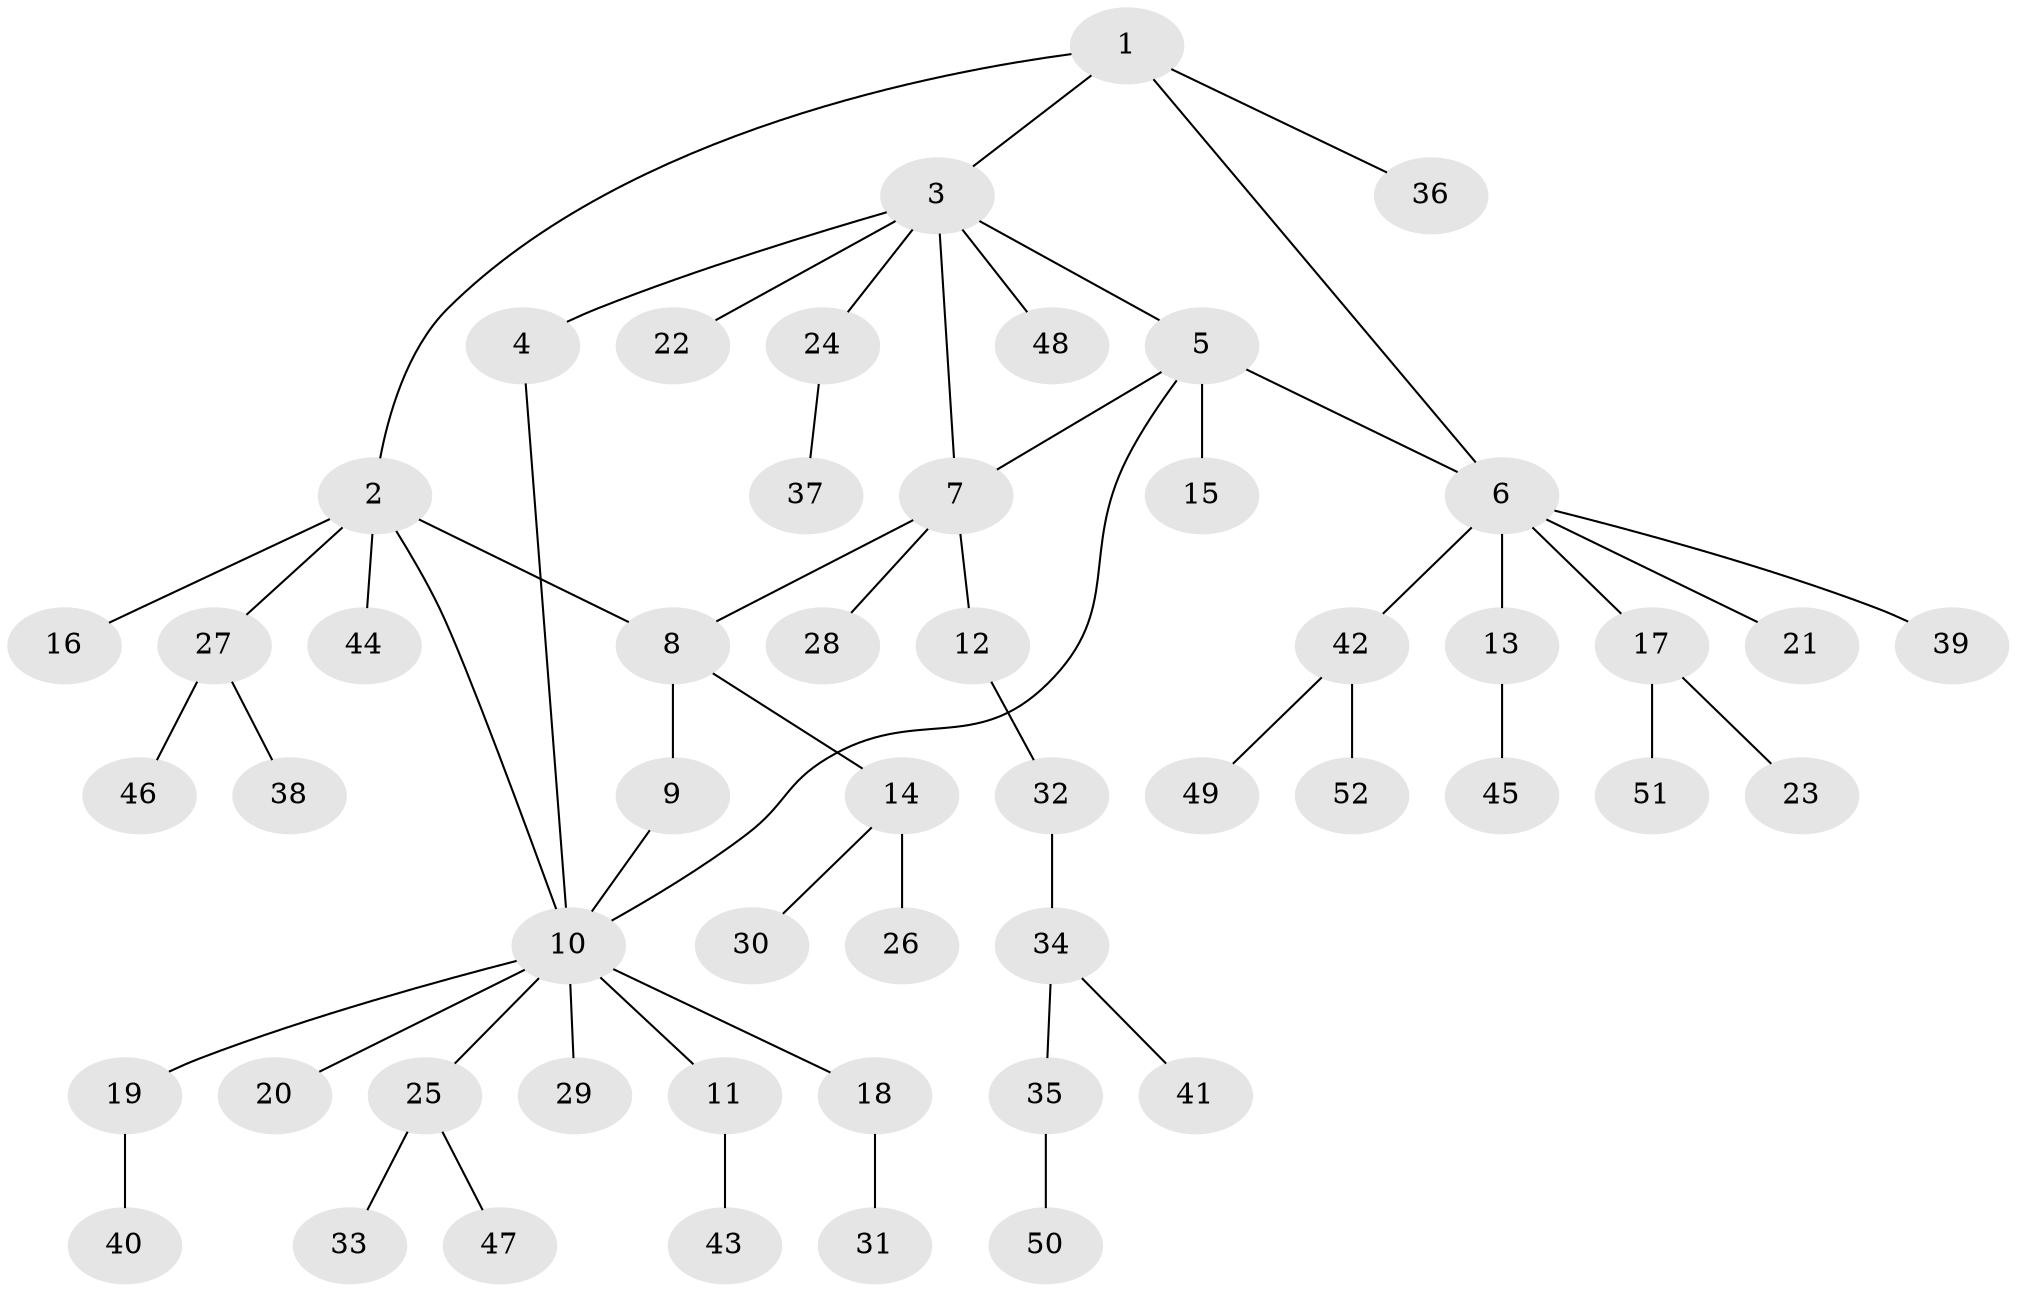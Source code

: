 // Generated by graph-tools (version 1.1) at 2025/16/03/09/25 04:16:03]
// undirected, 52 vertices, 57 edges
graph export_dot {
graph [start="1"]
  node [color=gray90,style=filled];
  1;
  2;
  3;
  4;
  5;
  6;
  7;
  8;
  9;
  10;
  11;
  12;
  13;
  14;
  15;
  16;
  17;
  18;
  19;
  20;
  21;
  22;
  23;
  24;
  25;
  26;
  27;
  28;
  29;
  30;
  31;
  32;
  33;
  34;
  35;
  36;
  37;
  38;
  39;
  40;
  41;
  42;
  43;
  44;
  45;
  46;
  47;
  48;
  49;
  50;
  51;
  52;
  1 -- 2;
  1 -- 3;
  1 -- 6;
  1 -- 36;
  2 -- 8;
  2 -- 10;
  2 -- 16;
  2 -- 27;
  2 -- 44;
  3 -- 4;
  3 -- 5;
  3 -- 7;
  3 -- 22;
  3 -- 24;
  3 -- 48;
  4 -- 10;
  5 -- 6;
  5 -- 7;
  5 -- 10;
  5 -- 15;
  6 -- 13;
  6 -- 17;
  6 -- 21;
  6 -- 39;
  6 -- 42;
  7 -- 8;
  7 -- 12;
  7 -- 28;
  8 -- 9;
  8 -- 14;
  9 -- 10;
  10 -- 11;
  10 -- 18;
  10 -- 19;
  10 -- 20;
  10 -- 25;
  10 -- 29;
  11 -- 43;
  12 -- 32;
  13 -- 45;
  14 -- 26;
  14 -- 30;
  17 -- 23;
  17 -- 51;
  18 -- 31;
  19 -- 40;
  24 -- 37;
  25 -- 33;
  25 -- 47;
  27 -- 38;
  27 -- 46;
  32 -- 34;
  34 -- 35;
  34 -- 41;
  35 -- 50;
  42 -- 49;
  42 -- 52;
}
